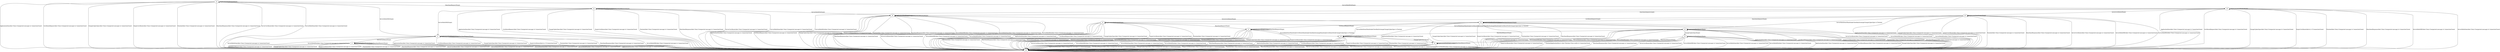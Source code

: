 digraph {
__start0 [label="" shape="none"];
__start0 -> s0;
s5
s0
s1
s2
s3
s4
s6
s7
s8
s9
s10
s11
s12
s13
s14
s5 -> s14 [label="ApplicationData/Alert Fatal (Unexpected message) & ConnectionClosed"]
s5 -> s5 [label="ApplicationDataEmpty/Empty"]
s5 -> s14 [label="CertificateRequest/Alert Fatal (Unexpected message) & ConnectionClosed"]
s5 -> s14 [label="ChangeCipherSpec/Alert Fatal (Unexpected message) & ConnectionClosed"]
s5 -> s14 [label="EmptyCertificate/Alert Fatal (Unexpected message) & ConnectionClosed"]
s5 -> s14 [label="Finished/Alert Fatal (Unexpected message) & ConnectionClosed"]
s5 -> s4 [label="HeartbeatRequest/Empty"]
s5 -> s14 [label="HeartbeatResponse/Alert Fatal (Unexpected message) & ConnectionClosed"]
s5 -> s14 [label="ServerCertificate/Alert Fatal (Unexpected message) & ConnectionClosed"]
s5 -> s7 [label="ServerHelloDHE/Empty"]
s5 -> s14 [label="ServerHelloDone/Alert Fatal (Unexpected message) & ConnectionClosed"]
s5 -> s9 [label="ServerHelloRSA/Empty"]
s0 -> s14 [label="ApplicationData/Alert Fatal (Unexpected message) & ConnectionClosed"]
s0 -> s0 [label="ApplicationDataEmpty/Empty"]
s0 -> s14 [label="CertificateRequest/Alert Fatal (Unexpected message) & ConnectionClosed"]
s0 -> s14 [label="ChangeCipherSpec/Alert Fatal (Unexpected message) & ConnectionClosed"]
s0 -> s14 [label="EmptyCertificate/Alert Fatal (Unexpected message) & ConnectionClosed"]
s0 -> s14 [label="Finished/Alert Fatal (Internal error) & ConnectionClosed"]
s0 -> s0 [label="HeartbeatRequest/Empty"]
s0 -> s14 [label="HeartbeatResponse/Alert Fatal (Unexpected message) & ConnectionClosed"]
s0 -> s14 [label="ServerCertificate/Alert Fatal (Unexpected message) & ConnectionClosed"]
s0 -> s14 [label="ServerHelloDHE/Alert Fatal (Unexpected message) & ConnectionClosed"]
s0 -> s14 [label="ServerHelloDone/Alert Fatal (Unexpected message) & ConnectionClosed"]
s0 -> s14 [label="ServerHelloRSA/Alert Fatal (Unexpected message) & ConnectionClosed"]
s1 -> s14 [label="ApplicationData/Alert Fatal (Unexpected message) & ConnectionClosed"]
s1 -> s1 [label="ApplicationDataEmpty/Empty"]
s1 -> s14 [label="CertificateRequest/Alert Fatal (Unexpected message) & ConnectionClosed"]
s1 -> s14 [label="ChangeCipherSpec/Alert Fatal (Unexpected message) & ConnectionClosed"]
s1 -> s14 [label="EmptyCertificate/Alert Fatal (Unexpected message) & ConnectionClosed"]
s1 -> s14 [label="Finished/Alert Fatal (Unexpected message) & ConnectionClosed"]
s1 -> s1 [label="HeartbeatRequest/Empty"]
s1 -> s14 [label="HeartbeatResponse/Alert Fatal (Unexpected message) & ConnectionClosed"]
s1 -> s14 [label="ServerCertificate/Alert Fatal (Unexpected message) & ConnectionClosed"]
s1 -> s14 [label="ServerHelloDHE/Alert Fatal (Unexpected message) & ConnectionClosed"]
s1 -> s14 [label="ServerHelloDone/Alert Fatal (Unexpected message) & ConnectionClosed"]
s1 -> s14 [label="ServerHelloRSA/Alert Fatal (Unexpected message) & ConnectionClosed"]
s2 -> s14 [label="ApplicationData/Alert Fatal (Unexpected message) & ConnectionClosed"]
s2 -> s2 [label="ApplicationDataEmpty/Empty"]
s2 -> s14 [label="CertificateRequest/Alert Fatal (Unexpected message) & ConnectionClosed"]
s2 -> s14 [label="ChangeCipherSpec/Alert Fatal (Unexpected message) & ConnectionClosed"]
s2 -> s14 [label="EmptyCertificate/Alert Fatal (Unexpected message) & ConnectionClosed"]
s2 -> s14 [label="Finished/Alert Fatal (Unexpected message) & ConnectionClosed"]
s2 -> s2 [label="HeartbeatRequest/Empty"]
s2 -> s14 [label="HeartbeatResponse/Alert Fatal (Unexpected message) & ConnectionClosed"]
s2 -> s14 [label="ServerCertificate/Alert Fatal (Unexpected message) & ConnectionClosed"]
s2 -> s14 [label="ServerHelloDHE/Alert Fatal (Unexpected message) & ConnectionClosed"]
s2 -> s10 [label="ServerHelloDone/HandshakeCertificateHandshakeClientKeyExchangeHandshakeCertificateVerifyChangeCipherSpec & Finished"]
s2 -> s14 [label="ServerHelloRSA/Alert Fatal (Unexpected message) & ConnectionClosed"]
s3 -> s14 [label="ApplicationData/Alert Fatal (Unexpected message) & ConnectionClosed"]
s3 -> s3 [label="ApplicationDataEmpty/Empty"]
s3 -> s14 [label="CertificateRequest/Alert Fatal (Unexpected message) & ConnectionClosed"]
s3 -> s14 [label="ChangeCipherSpec/Alert Fatal (Unexpected message) & ConnectionClosed"]
s3 -> s14 [label="EmptyCertificate/Alert Fatal (Unexpected message) & ConnectionClosed"]
s3 -> s14 [label="Finished/Alert Fatal (Unexpected message) & ConnectionClosed"]
s3 -> s2 [label="HeartbeatRequest/Empty"]
s3 -> s14 [label="HeartbeatResponse/Alert Fatal (Unexpected message) & ConnectionClosed"]
s3 -> s14 [label="ServerCertificate/Alert Fatal (Unexpected message) & ConnectionClosed"]
s3 -> s14 [label="ServerHelloDHE/Alert Fatal (Unexpected message) & ConnectionClosed"]
s3 -> s11 [label="ServerHelloDone/HandshakeCertificateHandshakeClientKeyExchangeHandshakeCertificateVerifyChangeCipherSpec & Finished"]
s3 -> s14 [label="ServerHelloRSA/Alert Fatal (Unexpected message) & ConnectionClosed"]
s4 -> s14 [label="ApplicationData/Alert Fatal (Unexpected message) & ConnectionClosed"]
s4 -> s4 [label="ApplicationDataEmpty/Empty"]
s4 -> s14 [label="CertificateRequest/Alert Fatal (Unexpected message) & ConnectionClosed"]
s4 -> s14 [label="ChangeCipherSpec/Alert Fatal (Unexpected message) & ConnectionClosed"]
s4 -> s14 [label="EmptyCertificate/Alert Fatal (Unexpected message) & ConnectionClosed"]
s4 -> s14 [label="Finished/Alert Fatal (Unexpected message) & ConnectionClosed"]
s4 -> s4 [label="HeartbeatRequest/Empty"]
s4 -> s14 [label="HeartbeatResponse/Alert Fatal (Unexpected message) & ConnectionClosed"]
s4 -> s14 [label="ServerCertificate/Alert Fatal (Unexpected message) & ConnectionClosed"]
s4 -> s7 [label="ServerHelloDHE/Empty"]
s4 -> s14 [label="ServerHelloDone/Alert Fatal (Unexpected message) & ConnectionClosed"]
s4 -> s8 [label="ServerHelloRSA/Empty"]
s6 -> s14 [label="ApplicationData/Alert Fatal (Unexpected message) & ConnectionClosed"]
s6 -> s6 [label="ApplicationDataEmpty/Empty"]
s6 -> s14 [label="CertificateRequest/Alert Fatal (Unexpected message) & ConnectionClosed"]
s6 -> s14 [label="ChangeCipherSpec/Alert Fatal (Unexpected message) & ConnectionClosed"]
s6 -> s14 [label="EmptyCertificate/Alert Fatal (Unexpected message) & ConnectionClosed"]
s6 -> s14 [label="Finished/ApplicationData & Alert Warning (Close notify) & ConnectionClosed"]
s6 -> s0 [label="HeartbeatRequest/Empty"]
s6 -> s14 [label="HeartbeatResponse/Alert Fatal (Unexpected message) & ConnectionClosed"]
s6 -> s14 [label="ServerCertificate/Alert Fatal (Unexpected message) & ConnectionClosed"]
s6 -> s14 [label="ServerHelloDHE/Alert Fatal (Unexpected message) & ConnectionClosed"]
s6 -> s14 [label="ServerHelloDone/Alert Fatal (Unexpected message) & ConnectionClosed"]
s6 -> s14 [label="ServerHelloRSA/Alert Fatal (Unexpected message) & ConnectionClosed"]
s7 -> s14 [label="ApplicationData/Alert Fatal (Unexpected message) & ConnectionClosed"]
s7 -> s7 [label="ApplicationDataEmpty/Empty"]
s7 -> s14 [label="CertificateRequest/Alert Fatal (Unexpected message) & ConnectionClosed"]
s7 -> s14 [label="ChangeCipherSpec/Alert Fatal (Unexpected message) & ConnectionClosed"]
s7 -> s14 [label="EmptyCertificate/Alerts2.s71ConnectionClosed"]
s7 -> s14 [label="Finished/Alert Fatal (Unexpected message) & ConnectionClosed"]
s7 -> s7 [label="HeartbeatRequest/Empty"]
s7 -> s14 [label="HeartbeatResponse/Alert Fatal (Unexpected message) & ConnectionClosed"]
s7 -> s1 [label="ServerCertificate/Empty"]
s7 -> s14 [label="ServerHelloDHE/Alert Fatal (Unexpected message) & ConnectionClosed"]
s7 -> s14 [label="ServerHelloDone/Alert Fatal (Unexpected message) & ConnectionClosed"]
s7 -> s14 [label="ServerHelloRSA/Alert Fatal (Unexpected message) & ConnectionClosed"]
s8 -> s14 [label="ApplicationData/Alert Fatal (Unexpected message) & ConnectionClosed"]
s8 -> s8 [label="ApplicationDataEmpty/Empty"]
s8 -> s14 [label="CertificateRequest/Alert Fatal (Unexpected message) & ConnectionClosed"]
s8 -> s14 [label="ChangeCipherSpec/Alert Fatal (Unexpected message) & ConnectionClosed"]
s8 -> s14 [label="EmptyCertificate/Alerts2.s71ConnectionClosed"]
s8 -> s14 [label="Finished/Alert Fatal (Unexpected message) & ConnectionClosed"]
s8 -> s8 [label="HeartbeatRequest/Empty"]
s8 -> s14 [label="HeartbeatResponse/Alert Fatal (Unexpected message) & ConnectionClosed"]
s8 -> s12 [label="ServerCertificate/Empty"]
s8 -> s14 [label="ServerHelloDHE/Alert Fatal (Unexpected message) & ConnectionClosed"]
s8 -> s14 [label="ServerHelloDone/Alert Fatal (Unexpected message) & ConnectionClosed"]
s8 -> s14 [label="ServerHelloRSA/Alert Fatal (Unexpected message) & ConnectionClosed"]
s9 -> s14 [label="ApplicationData/Alert Fatal (Unexpected message) & ConnectionClosed"]
s9 -> s9 [label="ApplicationDataEmpty/Empty"]
s9 -> s14 [label="CertificateRequest/Alert Fatal (Unexpected message) & ConnectionClosed"]
s9 -> s14 [label="ChangeCipherSpec/Alert Fatal (Unexpected message) & ConnectionClosed"]
s9 -> s14 [label="EmptyCertificate/Alerts2.s71ConnectionClosed"]
s9 -> s14 [label="Finished/Alert Fatal (Unexpected message) & ConnectionClosed"]
s9 -> s8 [label="HeartbeatRequest/Empty"]
s9 -> s14 [label="HeartbeatResponse/Alert Fatal (Unexpected message) & ConnectionClosed"]
s9 -> s13 [label="ServerCertificate/Empty"]
s9 -> s14 [label="ServerHelloDHE/Alert Fatal (Unexpected message) & ConnectionClosed"]
s9 -> s14 [label="ServerHelloDone/Alert Fatal (Unexpected message) & ConnectionClosed"]
s9 -> s14 [label="ServerHelloRSA/Alert Fatal (Unexpected message) & ConnectionClosed"]
s10 -> s14 [label="ApplicationData/Alert Fatal (Unexpected message) & ConnectionClosed"]
s10 -> s10 [label="ApplicationDataEmpty/Empty"]
s10 -> s14 [label="CertificateRequest/Alert Fatal (Unexpected message) & ConnectionClosed"]
s10 -> s0 [label="ChangeCipherSpec/Empty"]
s10 -> s14 [label="EmptyCertificate/Alert Fatal (Unexpected message) & ConnectionClosed"]
s10 -> s14 [label="Finished/Alert Fatal (Unexpected message) & ConnectionClosed"]
s10 -> s10 [label="HeartbeatRequest/Empty"]
s10 -> s14 [label="HeartbeatResponse/Alert Fatal (Unexpected message) & ConnectionClosed"]
s10 -> s14 [label="ServerCertificate/Alert Fatal (Unexpected message) & ConnectionClosed"]
s10 -> s14 [label="ServerHelloDHE/Alert Fatal (Unexpected message) & ConnectionClosed"]
s10 -> s14 [label="ServerHelloDone/Alert Fatal (Unexpected message) & ConnectionClosed"]
s10 -> s14 [label="ServerHelloRSA/Alert Fatal (Unexpected message) & ConnectionClosed"]
s11 -> s14 [label="ApplicationData/Alert Fatal (Unexpected message) & ConnectionClosed"]
s11 -> s11 [label="ApplicationDataEmpty/Empty"]
s11 -> s14 [label="CertificateRequest/Alert Fatal (Unexpected message) & ConnectionClosed"]
s11 -> s6 [label="ChangeCipherSpec/Empty"]
s11 -> s14 [label="EmptyCertificate/Alert Fatal (Unexpected message) & ConnectionClosed"]
s11 -> s14 [label="Finished/Alert Fatal (Unexpected message) & ConnectionClosed"]
s11 -> s10 [label="HeartbeatRequest/Empty"]
s11 -> s14 [label="HeartbeatResponse/Alert Fatal (Unexpected message) & ConnectionClosed"]
s11 -> s14 [label="ServerCertificate/Alert Fatal (Unexpected message) & ConnectionClosed"]
s11 -> s14 [label="ServerHelloDHE/Alert Fatal (Unexpected message) & ConnectionClosed"]
s11 -> s14 [label="ServerHelloDone/Alert Fatal (Unexpected message) & ConnectionClosed"]
s11 -> s14 [label="ServerHelloRSA/Alert Fatal (Unexpected message) & ConnectionClosed"]
s12 -> s14 [label="ApplicationData/Alert Fatal (Unexpected message) & ConnectionClosed"]
s12 -> s12 [label="ApplicationDataEmpty/Empty"]
s12 -> s2 [label="CertificateRequest/Empty"]
s12 -> s14 [label="ChangeCipherSpec/Alert Fatal (Unexpected message) & ConnectionClosed"]
s12 -> s14 [label="EmptyCertificate/Alert Fatal (Unexpected message) & ConnectionClosed"]
s12 -> s14 [label="Finished/Alert Fatal (Unexpected message) & ConnectionClosed"]
s12 -> s12 [label="HeartbeatRequest/Empty"]
s12 -> s14 [label="HeartbeatResponse/Alert Fatal (Unexpected message) & ConnectionClosed"]
s12 -> s14 [label="ServerCertificate/Alert Fatal (Unexpected message) & ConnectionClosed"]
s12 -> s14 [label="ServerHelloDHE/Alert Fatal (Unexpected message) & ConnectionClosed"]
s12 -> s10 [label="ServerHelloDone/HandshakeClientKeyExchangeChangeCipherSpec & Finished"]
s12 -> s14 [label="ServerHelloRSA/Alert Fatal (Unexpected message) & ConnectionClosed"]
s13 -> s14 [label="ApplicationData/Alert Fatal (Unexpected message) & ConnectionClosed"]
s13 -> s13 [label="ApplicationDataEmpty/Empty"]
s13 -> s3 [label="CertificateRequest/Empty"]
s13 -> s14 [label="ChangeCipherSpec/Alert Fatal (Unexpected message) & ConnectionClosed"]
s13 -> s14 [label="EmptyCertificate/Alert Fatal (Unexpected message) & ConnectionClosed"]
s13 -> s14 [label="Finished/Alert Fatal (Unexpected message) & ConnectionClosed"]
s13 -> s12 [label="HeartbeatRequest/Empty"]
s13 -> s14 [label="HeartbeatResponse/Alert Fatal (Unexpected message) & ConnectionClosed"]
s13 -> s14 [label="ServerCertificate/Alert Fatal (Unexpected message) & ConnectionClosed"]
s13 -> s14 [label="ServerHelloDHE/Alert Fatal (Unexpected message) & ConnectionClosed"]
s13 -> s11 [label="ServerHelloDone/HandshakeClientKeyExchangeChangeCipherSpec & Finished"]
s13 -> s14 [label="ServerHelloRSA/Alert Fatal (Unexpected message) & ConnectionClosed"]
s14 -> s14 [label="ApplicationData/ConnectionClosed"]
s14 -> s14 [label="ApplicationDataEmpty/ConnectionClosed"]
s14 -> s14 [label="CertificateRequest/ConnectionClosed"]
s14 -> s14 [label="ChangeCipherSpec/ConnectionClosed"]
s14 -> s14 [label="EmptyCertificate/ConnectionClosed"]
s14 -> s14 [label="Finished/ConnectionClosed"]
s14 -> s14 [label="HeartbeatRequest/ConnectionClosed"]
s14 -> s14 [label="HeartbeatResponse/ConnectionClosed"]
s14 -> s14 [label="ServerCertificate/ConnectionClosed"]
s14 -> s14 [label="ServerHelloDHE/ConnectionClosed"]
s14 -> s14 [label="ServerHelloDone/ConnectionClosed"]
s14 -> s14 [label="ServerHelloRSA/ConnectionClosed"]
}
